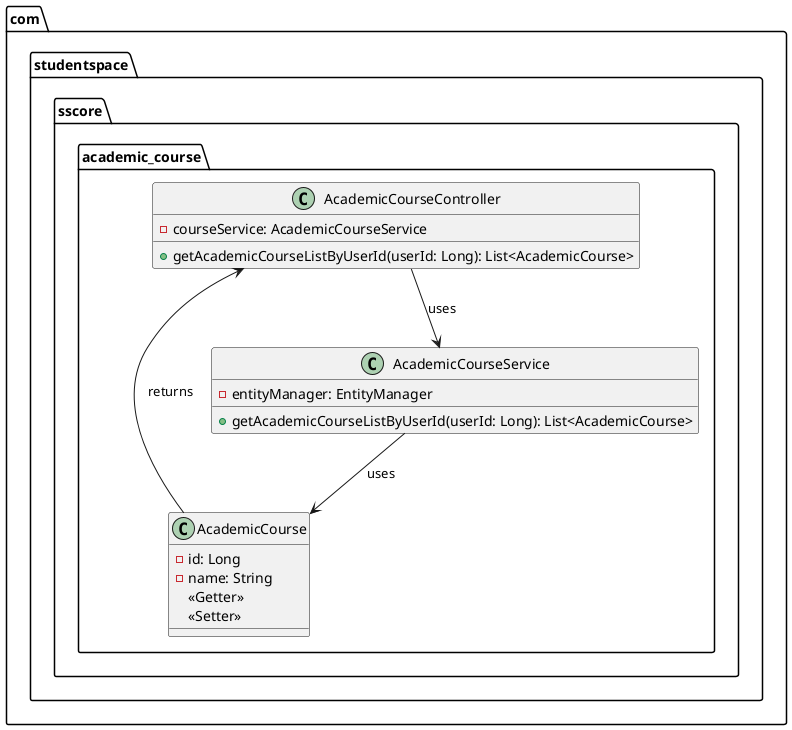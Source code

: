 @startuml

package "com.studentspace.sscore.academic_course" {
    class AcademicCourse {
        - id: Long
        - name: String
       <<Getter>>
       <<Setter>>
    }

    class AcademicCourseService {
        - entityManager: EntityManager
        + getAcademicCourseListByUserId(userId: Long): List<AcademicCourse>
    }

    class AcademicCourseController {
        - courseService: AcademicCourseService
        + getAcademicCourseListByUserId(userId: Long): List<AcademicCourse>
    }
}




AcademicCourseService --> AcademicCourse : uses
AcademicCourseController --> AcademicCourseService : uses
AcademicCourseController <-- AcademicCourse : returns

@enduml
